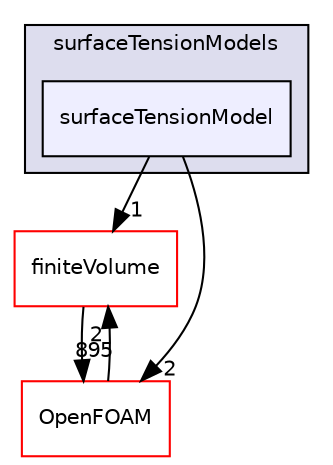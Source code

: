 digraph "src/phaseSystemModels/reactingEulerFoam/interfacialCompositionModels/surfaceTensionModels/surfaceTensionModel" {
  bgcolor=transparent;
  compound=true
  node [ fontsize="10", fontname="Helvetica"];
  edge [ labelfontsize="10", labelfontname="Helvetica"];
  subgraph clusterdir_bb8669c7acae018d9efc2868c152807b {
    graph [ bgcolor="#ddddee", pencolor="black", label="surfaceTensionModels" fontname="Helvetica", fontsize="10", URL="dir_bb8669c7acae018d9efc2868c152807b.html"]
  dir_f51be68dc30da8d8e38b93fc4a88ecc2 [shape=box, label="surfaceTensionModel", style="filled", fillcolor="#eeeeff", pencolor="black", URL="dir_f51be68dc30da8d8e38b93fc4a88ecc2.html"];
  }
  dir_9bd15774b555cf7259a6fa18f99fe99b [shape=box label="finiteVolume" color="red" URL="dir_9bd15774b555cf7259a6fa18f99fe99b.html"];
  dir_c5473ff19b20e6ec4dfe5c310b3778a8 [shape=box label="OpenFOAM" color="red" URL="dir_c5473ff19b20e6ec4dfe5c310b3778a8.html"];
  dir_9bd15774b555cf7259a6fa18f99fe99b->dir_c5473ff19b20e6ec4dfe5c310b3778a8 [headlabel="895", labeldistance=1.5 headhref="dir_000814_002151.html"];
  dir_f51be68dc30da8d8e38b93fc4a88ecc2->dir_9bd15774b555cf7259a6fa18f99fe99b [headlabel="1", labeldistance=1.5 headhref="dir_003064_000814.html"];
  dir_f51be68dc30da8d8e38b93fc4a88ecc2->dir_c5473ff19b20e6ec4dfe5c310b3778a8 [headlabel="2", labeldistance=1.5 headhref="dir_003064_002151.html"];
  dir_c5473ff19b20e6ec4dfe5c310b3778a8->dir_9bd15774b555cf7259a6fa18f99fe99b [headlabel="2", labeldistance=1.5 headhref="dir_002151_000814.html"];
}
